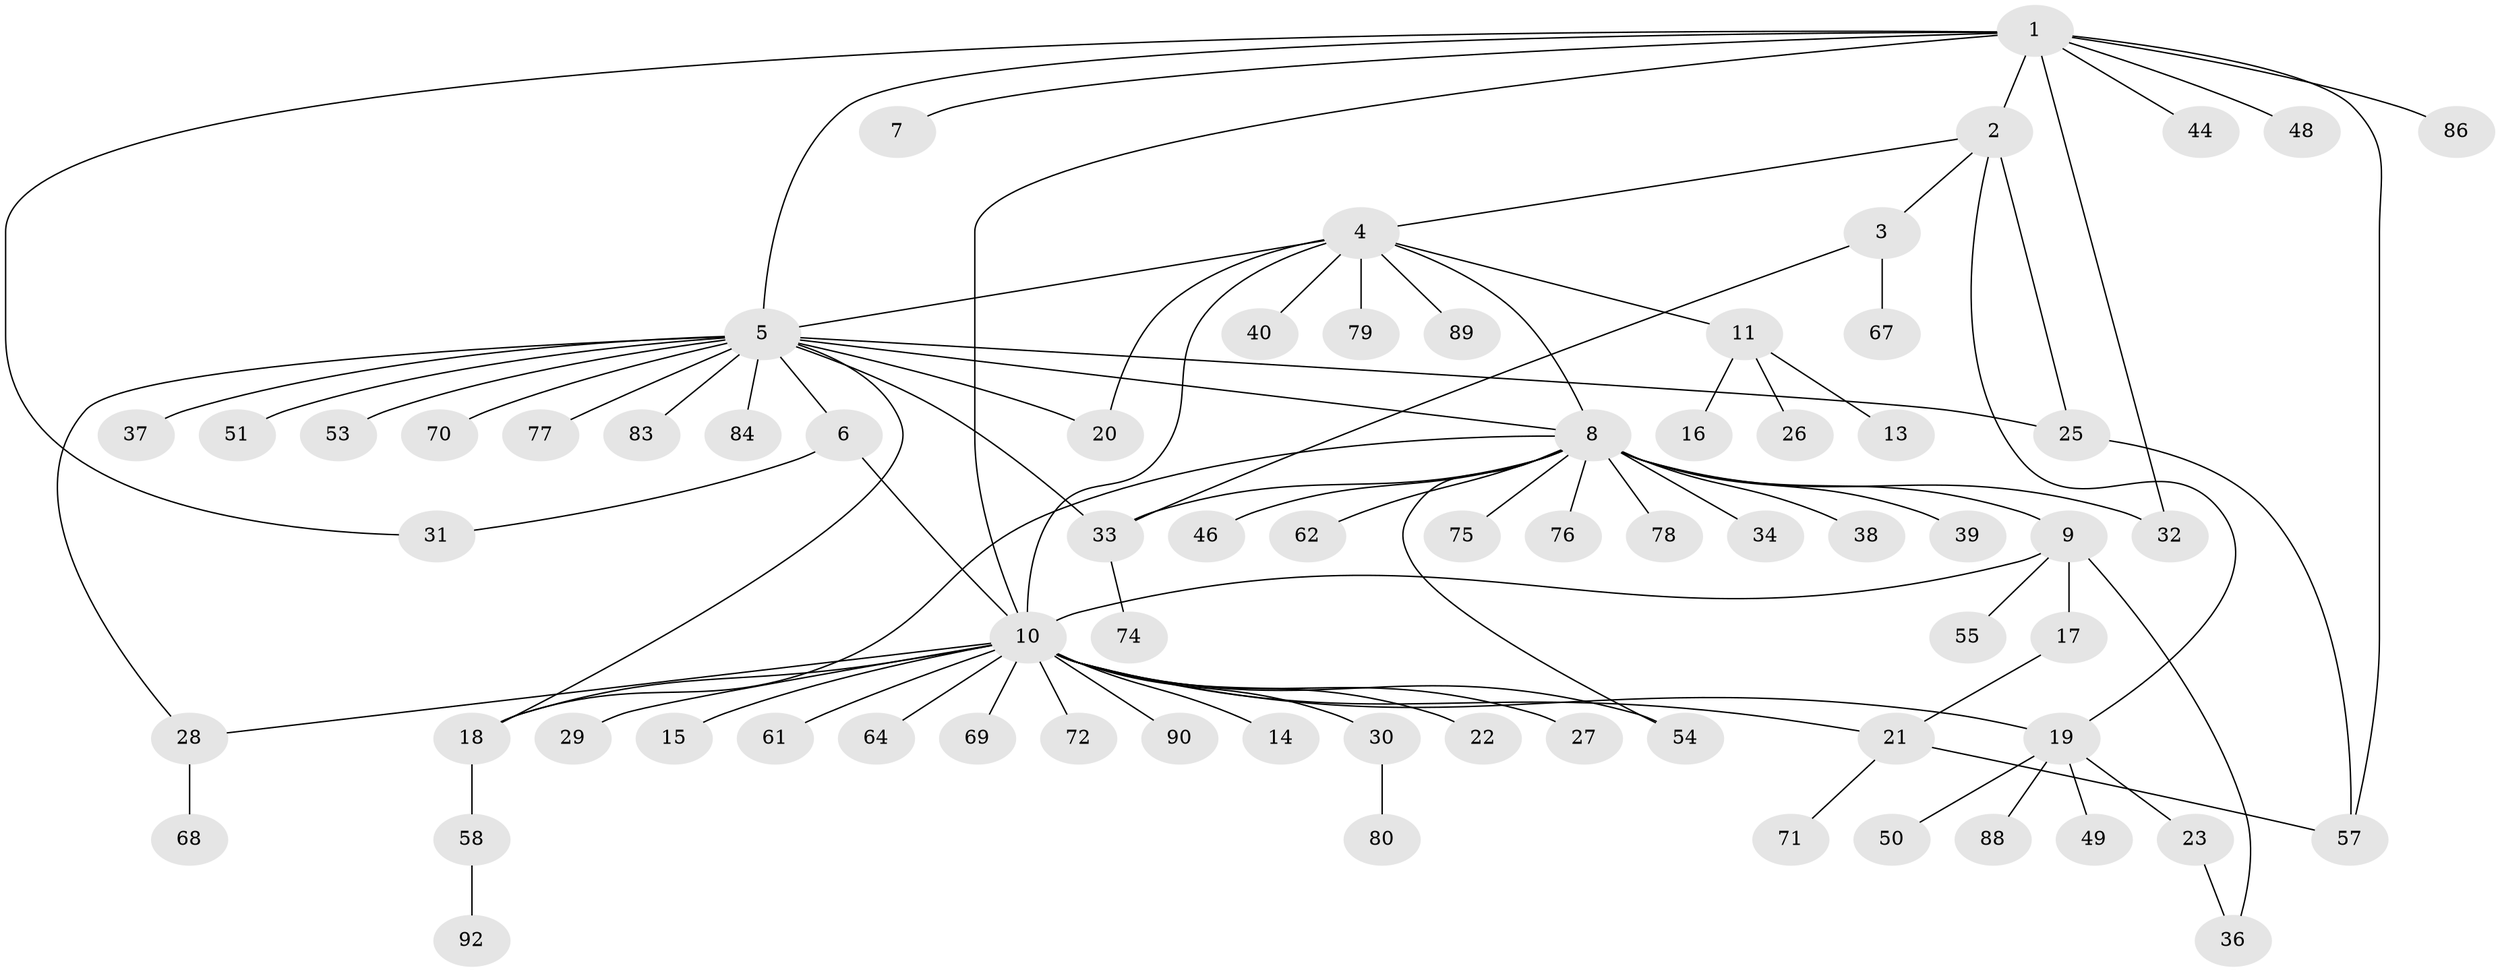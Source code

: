 // original degree distribution, {10: 0.021739130434782608, 6: 0.010869565217391304, 2: 0.1956521739130435, 17: 0.010869565217391304, 3: 0.07608695652173914, 1: 0.5760869565217391, 14: 0.021739130434782608, 5: 0.043478260869565216, 8: 0.010869565217391304, 7: 0.010869565217391304, 4: 0.021739130434782608}
// Generated by graph-tools (version 1.1) at 2025/11/02/27/25 16:11:09]
// undirected, 71 vertices, 90 edges
graph export_dot {
graph [start="1"]
  node [color=gray90,style=filled];
  1 [super="+56"];
  2 [super="+35"];
  3 [super="+52"];
  4 [super="+47"];
  5 [super="+66"];
  6;
  7;
  8 [super="+24"];
  9 [super="+81"];
  10 [super="+12"];
  11 [super="+85"];
  13;
  14;
  15;
  16;
  17 [super="+60"];
  18 [super="+91"];
  19 [super="+43"];
  20;
  21 [super="+42"];
  22;
  23 [super="+63"];
  25;
  26;
  27;
  28;
  29;
  30;
  31;
  32;
  33 [super="+45"];
  34;
  36 [super="+87"];
  37;
  38;
  39 [super="+41"];
  40;
  44;
  46;
  48;
  49;
  50 [super="+59"];
  51 [super="+73"];
  53;
  54;
  55;
  57 [super="+82"];
  58;
  61;
  62;
  64 [super="+65"];
  67;
  68;
  69;
  70;
  71;
  72;
  74;
  75;
  76;
  77;
  78;
  79;
  80;
  83;
  84;
  86;
  88;
  89;
  90;
  92;
  1 -- 2;
  1 -- 7;
  1 -- 10;
  1 -- 31;
  1 -- 32;
  1 -- 44;
  1 -- 48;
  1 -- 86;
  1 -- 5;
  1 -- 57;
  2 -- 3;
  2 -- 4;
  2 -- 19;
  2 -- 25;
  3 -- 67;
  3 -- 33;
  4 -- 5;
  4 -- 10;
  4 -- 11;
  4 -- 20;
  4 -- 40;
  4 -- 79;
  4 -- 89;
  4 -- 8;
  5 -- 6;
  5 -- 8;
  5 -- 18;
  5 -- 20;
  5 -- 25;
  5 -- 28;
  5 -- 37;
  5 -- 51;
  5 -- 53;
  5 -- 70;
  5 -- 77;
  5 -- 83;
  5 -- 84;
  5 -- 33;
  6 -- 31;
  6 -- 10;
  8 -- 9;
  8 -- 32;
  8 -- 33;
  8 -- 38;
  8 -- 39;
  8 -- 46;
  8 -- 54;
  8 -- 62;
  8 -- 75;
  8 -- 76;
  8 -- 78;
  8 -- 18;
  8 -- 34;
  9 -- 17;
  9 -- 36;
  9 -- 55;
  9 -- 10;
  10 -- 14;
  10 -- 15;
  10 -- 27;
  10 -- 29;
  10 -- 64;
  10 -- 69;
  10 -- 72;
  10 -- 18;
  10 -- 19;
  10 -- 21;
  10 -- 22;
  10 -- 54;
  10 -- 90;
  10 -- 28;
  10 -- 61;
  10 -- 30;
  11 -- 13;
  11 -- 16;
  11 -- 26;
  17 -- 21;
  18 -- 58;
  19 -- 23;
  19 -- 49;
  19 -- 50;
  19 -- 88;
  21 -- 57;
  21 -- 71;
  23 -- 36;
  25 -- 57;
  28 -- 68;
  30 -- 80;
  33 -- 74;
  58 -- 92;
}

